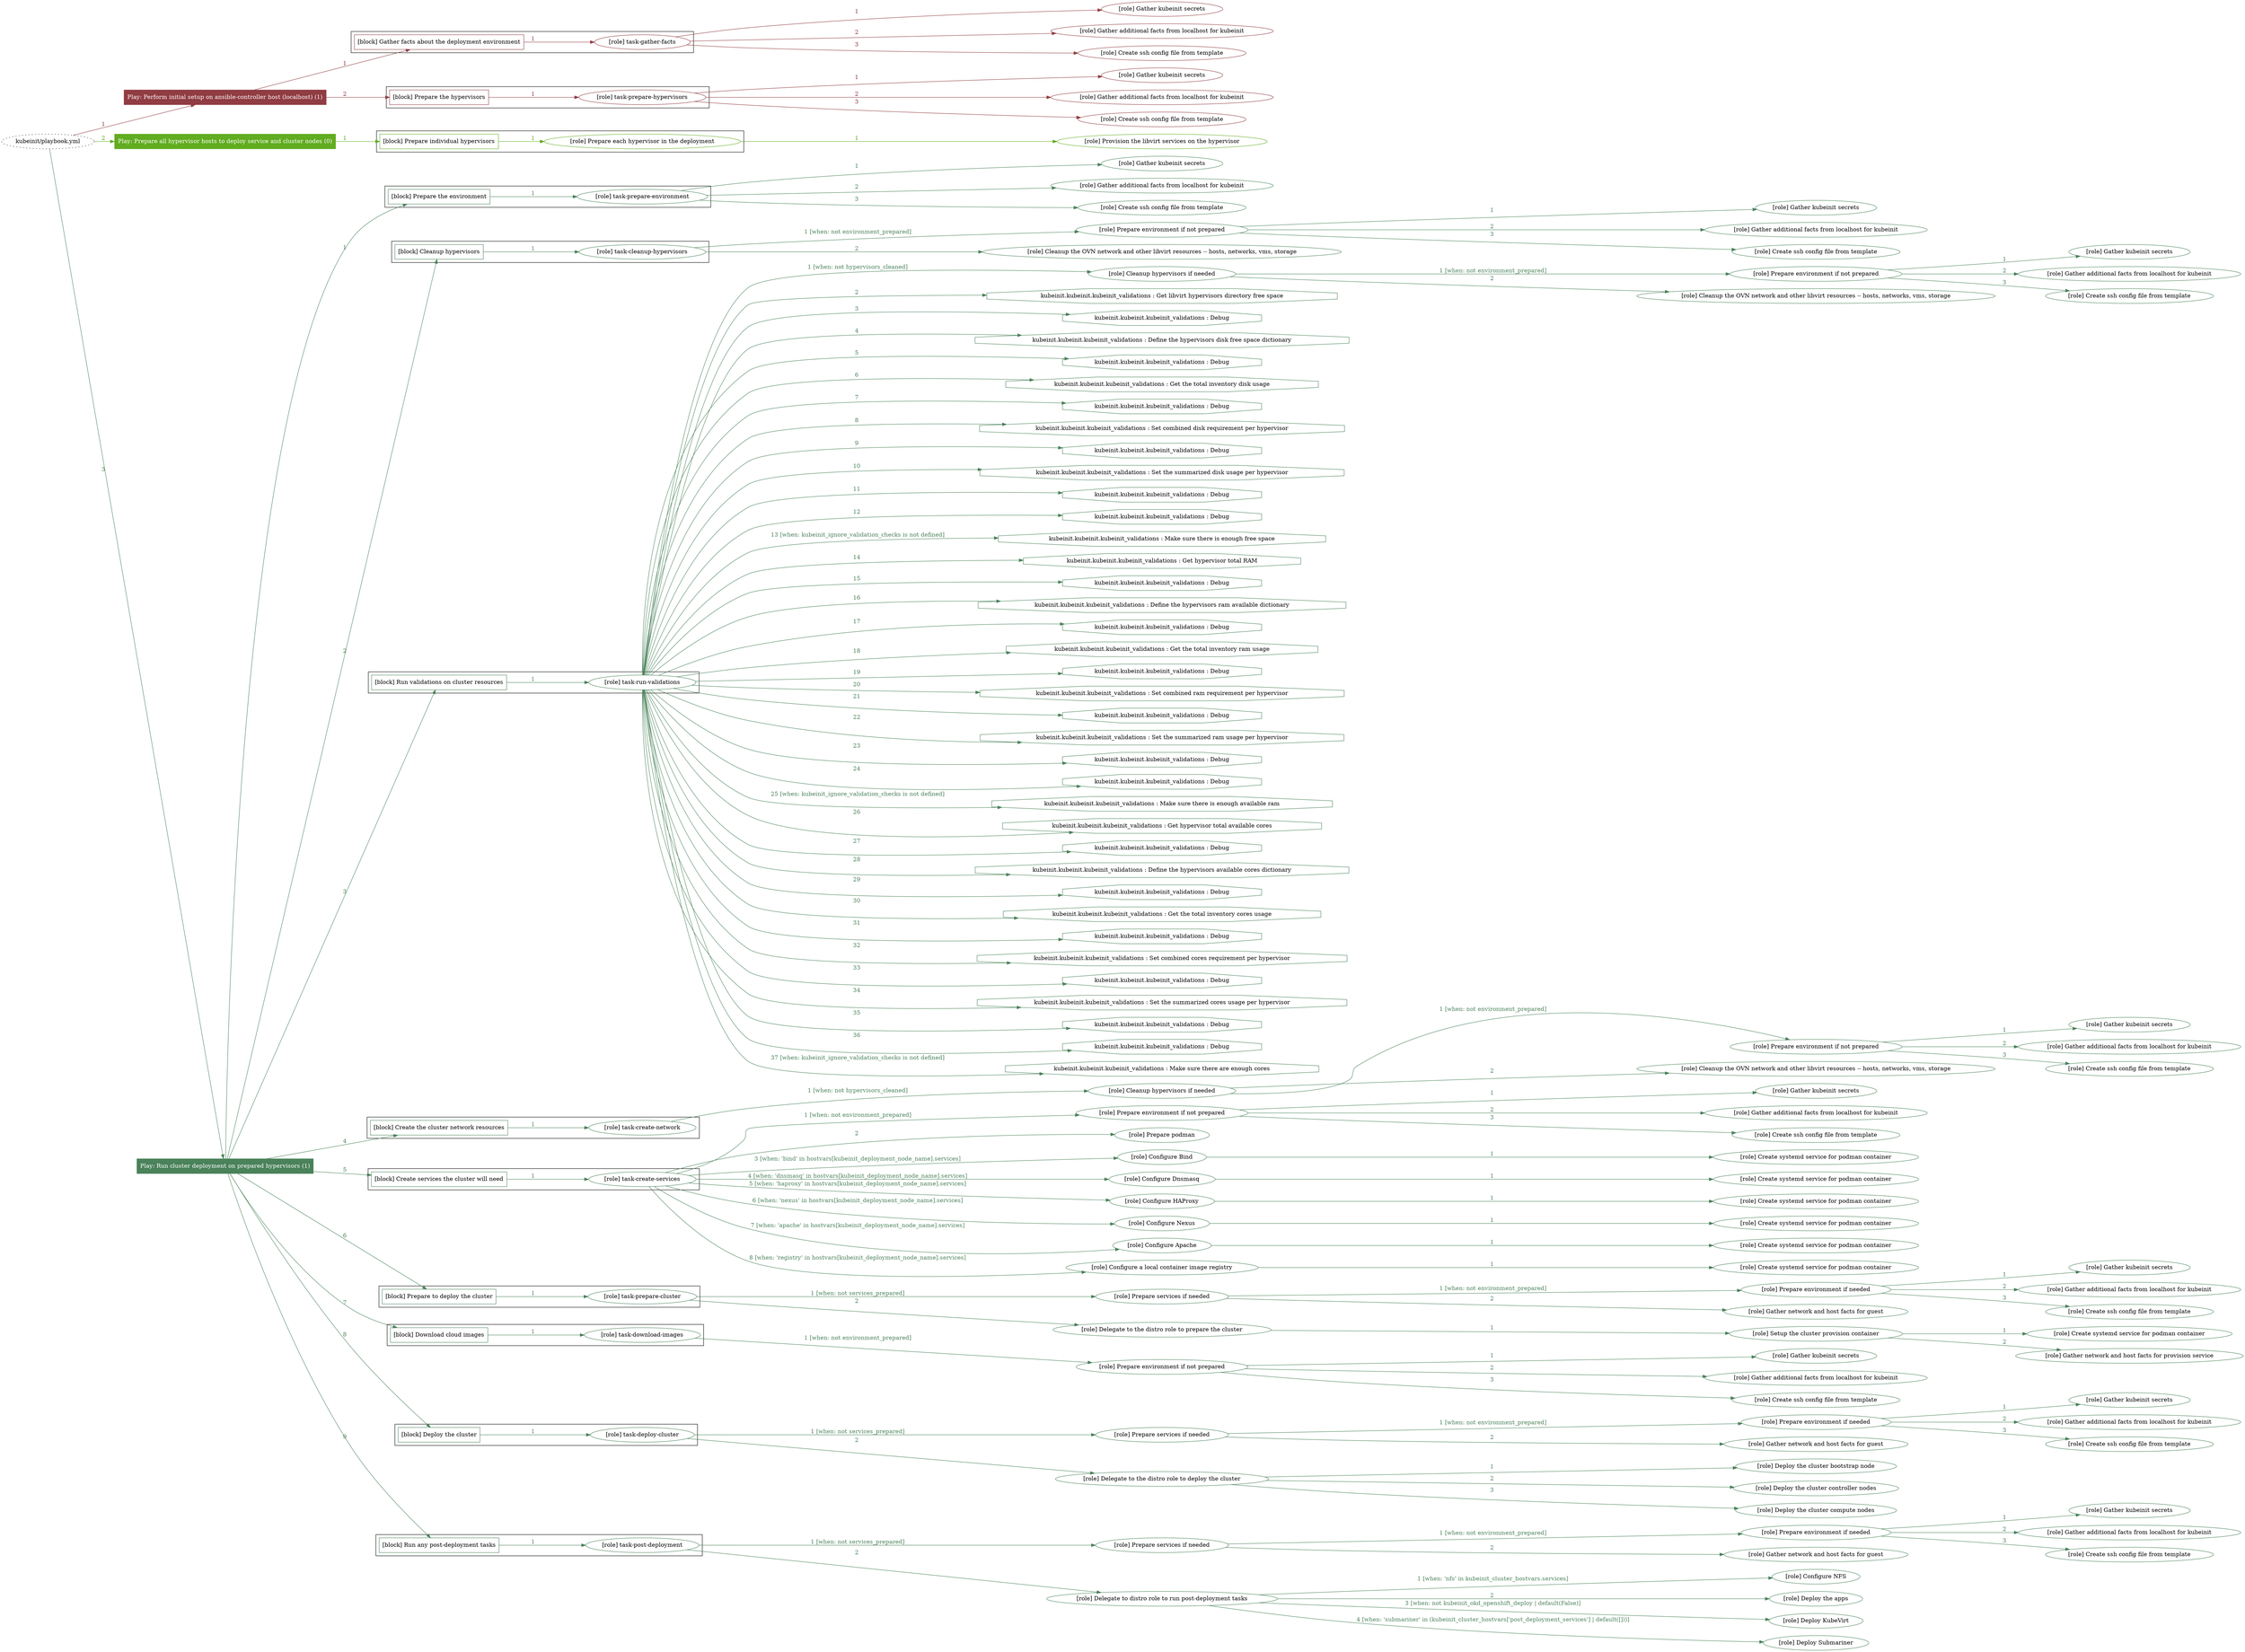 digraph {
	graph [concentrate=true ordering=in rankdir=LR ratio=fill]
	edge [esep=5 sep=10]
	"kubeinit/playbook.yml" [URL="/home/runner/work/kubeinit/kubeinit/kubeinit/playbook.yml" id=playbook_eda17eca style=dotted]
	play_ade1062a [label="Play: Perform initial setup on ansible-controller host (localhost) (1)" URL="/home/runner/work/kubeinit/kubeinit/kubeinit/playbook.yml" color="#903c42" fontcolor="#ffffff" id=play_ade1062a shape=box style=filled tooltip=localhost]
	"kubeinit/playbook.yml" -> play_ade1062a [label="1 " color="#903c42" fontcolor="#903c42" id=edge_b8fb4c62 labeltooltip="1 " tooltip="1 "]
	subgraph "Gather kubeinit secrets" {
		role_6d5c322c [label="[role] Gather kubeinit secrets" URL="/home/runner/.ansible/collections/ansible_collections/kubeinit/kubeinit/roles/kubeinit_prepare/tasks/gather_kubeinit_facts.yml" color="#903c42" id=role_6d5c322c tooltip="Gather kubeinit secrets"]
	}
	subgraph "Gather additional facts from localhost for kubeinit" {
		role_2370f962 [label="[role] Gather additional facts from localhost for kubeinit" URL="/home/runner/.ansible/collections/ansible_collections/kubeinit/kubeinit/roles/kubeinit_prepare/tasks/gather_kubeinit_facts.yml" color="#903c42" id=role_2370f962 tooltip="Gather additional facts from localhost for kubeinit"]
	}
	subgraph "Create ssh config file from template" {
		role_741a3ca9 [label="[role] Create ssh config file from template" URL="/home/runner/.ansible/collections/ansible_collections/kubeinit/kubeinit/roles/kubeinit_prepare/tasks/gather_kubeinit_facts.yml" color="#903c42" id=role_741a3ca9 tooltip="Create ssh config file from template"]
	}
	subgraph "task-gather-facts" {
		role_49afdd2f [label="[role] task-gather-facts" URL="/home/runner/work/kubeinit/kubeinit/kubeinit/playbook.yml" color="#903c42" id=role_49afdd2f tooltip="task-gather-facts"]
		role_49afdd2f -> role_6d5c322c [label="1 " color="#903c42" fontcolor="#903c42" id=edge_9f46cc28 labeltooltip="1 " tooltip="1 "]
		role_49afdd2f -> role_2370f962 [label="2 " color="#903c42" fontcolor="#903c42" id=edge_697c54aa labeltooltip="2 " tooltip="2 "]
		role_49afdd2f -> role_741a3ca9 [label="3 " color="#903c42" fontcolor="#903c42" id=edge_b55a5bbd labeltooltip="3 " tooltip="3 "]
	}
	subgraph "Gather kubeinit secrets" {
		role_18e1dbab [label="[role] Gather kubeinit secrets" URL="/home/runner/.ansible/collections/ansible_collections/kubeinit/kubeinit/roles/kubeinit_prepare/tasks/gather_kubeinit_facts.yml" color="#903c42" id=role_18e1dbab tooltip="Gather kubeinit secrets"]
	}
	subgraph "Gather additional facts from localhost for kubeinit" {
		role_784ad0da [label="[role] Gather additional facts from localhost for kubeinit" URL="/home/runner/.ansible/collections/ansible_collections/kubeinit/kubeinit/roles/kubeinit_prepare/tasks/gather_kubeinit_facts.yml" color="#903c42" id=role_784ad0da tooltip="Gather additional facts from localhost for kubeinit"]
	}
	subgraph "Create ssh config file from template" {
		role_f5d402a7 [label="[role] Create ssh config file from template" URL="/home/runner/.ansible/collections/ansible_collections/kubeinit/kubeinit/roles/kubeinit_prepare/tasks/gather_kubeinit_facts.yml" color="#903c42" id=role_f5d402a7 tooltip="Create ssh config file from template"]
	}
	subgraph "task-prepare-hypervisors" {
		role_f3cc3681 [label="[role] task-prepare-hypervisors" URL="/home/runner/work/kubeinit/kubeinit/kubeinit/playbook.yml" color="#903c42" id=role_f3cc3681 tooltip="task-prepare-hypervisors"]
		role_f3cc3681 -> role_18e1dbab [label="1 " color="#903c42" fontcolor="#903c42" id=edge_4ae94989 labeltooltip="1 " tooltip="1 "]
		role_f3cc3681 -> role_784ad0da [label="2 " color="#903c42" fontcolor="#903c42" id=edge_86e88187 labeltooltip="2 " tooltip="2 "]
		role_f3cc3681 -> role_f5d402a7 [label="3 " color="#903c42" fontcolor="#903c42" id=edge_a9b49b18 labeltooltip="3 " tooltip="3 "]
	}
	subgraph "Play: Perform initial setup on ansible-controller host (localhost) (1)" {
		play_ade1062a -> block_a2e48604 [label=1 color="#903c42" fontcolor="#903c42" id=edge_d9a3aff9 labeltooltip=1 tooltip=1]
		subgraph cluster_block_a2e48604 {
			block_a2e48604 [label="[block] Gather facts about the deployment environment" URL="/home/runner/work/kubeinit/kubeinit/kubeinit/playbook.yml" color="#903c42" id=block_a2e48604 labeltooltip="Gather facts about the deployment environment" shape=box tooltip="Gather facts about the deployment environment"]
			block_a2e48604 -> role_49afdd2f [label="1 " color="#903c42" fontcolor="#903c42" id=edge_28c3e905 labeltooltip="1 " tooltip="1 "]
		}
		play_ade1062a -> block_8c07d1af [label=2 color="#903c42" fontcolor="#903c42" id=edge_ceb35fc8 labeltooltip=2 tooltip=2]
		subgraph cluster_block_8c07d1af {
			block_8c07d1af [label="[block] Prepare the hypervisors" URL="/home/runner/work/kubeinit/kubeinit/kubeinit/playbook.yml" color="#903c42" id=block_8c07d1af labeltooltip="Prepare the hypervisors" shape=box tooltip="Prepare the hypervisors"]
			block_8c07d1af -> role_f3cc3681 [label="1 " color="#903c42" fontcolor="#903c42" id=edge_704b23a4 labeltooltip="1 " tooltip="1 "]
		}
	}
	play_1fd0eed2 [label="Play: Prepare all hypervisor hosts to deploy service and cluster nodes (0)" URL="/home/runner/work/kubeinit/kubeinit/kubeinit/playbook.yml" color="#61ac20" fontcolor="#ffffff" id=play_1fd0eed2 shape=box style=filled tooltip="Play: Prepare all hypervisor hosts to deploy service and cluster nodes (0)"]
	"kubeinit/playbook.yml" -> play_1fd0eed2 [label="2 " color="#61ac20" fontcolor="#61ac20" id=edge_13344e98 labeltooltip="2 " tooltip="2 "]
	subgraph "Provision the libvirt services on the hypervisor" {
		role_00b55e9a [label="[role] Provision the libvirt services on the hypervisor" URL="/home/runner/.ansible/collections/ansible_collections/kubeinit/kubeinit/roles/kubeinit_prepare/tasks/prepare_hypervisor.yml" color="#61ac20" id=role_00b55e9a tooltip="Provision the libvirt services on the hypervisor"]
	}
	subgraph "Prepare each hypervisor in the deployment" {
		role_0100888d [label="[role] Prepare each hypervisor in the deployment" URL="/home/runner/work/kubeinit/kubeinit/kubeinit/playbook.yml" color="#61ac20" id=role_0100888d tooltip="Prepare each hypervisor in the deployment"]
		role_0100888d -> role_00b55e9a [label="1 " color="#61ac20" fontcolor="#61ac20" id=edge_e549c843 labeltooltip="1 " tooltip="1 "]
	}
	subgraph "Play: Prepare all hypervisor hosts to deploy service and cluster nodes (0)" {
		play_1fd0eed2 -> block_f7fc845e [label=1 color="#61ac20" fontcolor="#61ac20" id=edge_1afac3a1 labeltooltip=1 tooltip=1]
		subgraph cluster_block_f7fc845e {
			block_f7fc845e [label="[block] Prepare individual hypervisors" URL="/home/runner/work/kubeinit/kubeinit/kubeinit/playbook.yml" color="#61ac20" id=block_f7fc845e labeltooltip="Prepare individual hypervisors" shape=box tooltip="Prepare individual hypervisors"]
			block_f7fc845e -> role_0100888d [label="1 " color="#61ac20" fontcolor="#61ac20" id=edge_3443c6b1 labeltooltip="1 " tooltip="1 "]
		}
	}
	play_97b2ce5b [label="Play: Run cluster deployment on prepared hypervisors (1)" URL="/home/runner/work/kubeinit/kubeinit/kubeinit/playbook.yml" color="#4a825a" fontcolor="#ffffff" id=play_97b2ce5b shape=box style=filled tooltip=localhost]
	"kubeinit/playbook.yml" -> play_97b2ce5b [label="3 " color="#4a825a" fontcolor="#4a825a" id=edge_88a62b3f labeltooltip="3 " tooltip="3 "]
	subgraph "Gather kubeinit secrets" {
		role_42c9e0fd [label="[role] Gather kubeinit secrets" URL="/home/runner/.ansible/collections/ansible_collections/kubeinit/kubeinit/roles/kubeinit_prepare/tasks/gather_kubeinit_facts.yml" color="#4a825a" id=role_42c9e0fd tooltip="Gather kubeinit secrets"]
	}
	subgraph "Gather additional facts from localhost for kubeinit" {
		role_3f9b9732 [label="[role] Gather additional facts from localhost for kubeinit" URL="/home/runner/.ansible/collections/ansible_collections/kubeinit/kubeinit/roles/kubeinit_prepare/tasks/gather_kubeinit_facts.yml" color="#4a825a" id=role_3f9b9732 tooltip="Gather additional facts from localhost for kubeinit"]
	}
	subgraph "Create ssh config file from template" {
		role_213fd0a1 [label="[role] Create ssh config file from template" URL="/home/runner/.ansible/collections/ansible_collections/kubeinit/kubeinit/roles/kubeinit_prepare/tasks/gather_kubeinit_facts.yml" color="#4a825a" id=role_213fd0a1 tooltip="Create ssh config file from template"]
	}
	subgraph "task-prepare-environment" {
		role_ee429448 [label="[role] task-prepare-environment" URL="/home/runner/work/kubeinit/kubeinit/kubeinit/playbook.yml" color="#4a825a" id=role_ee429448 tooltip="task-prepare-environment"]
		role_ee429448 -> role_42c9e0fd [label="1 " color="#4a825a" fontcolor="#4a825a" id=edge_ccbdd93c labeltooltip="1 " tooltip="1 "]
		role_ee429448 -> role_3f9b9732 [label="2 " color="#4a825a" fontcolor="#4a825a" id=edge_bec9b6b3 labeltooltip="2 " tooltip="2 "]
		role_ee429448 -> role_213fd0a1 [label="3 " color="#4a825a" fontcolor="#4a825a" id=edge_a2b10ffb labeltooltip="3 " tooltip="3 "]
	}
	subgraph "Gather kubeinit secrets" {
		role_a2809d6e [label="[role] Gather kubeinit secrets" URL="/home/runner/.ansible/collections/ansible_collections/kubeinit/kubeinit/roles/kubeinit_prepare/tasks/gather_kubeinit_facts.yml" color="#4a825a" id=role_a2809d6e tooltip="Gather kubeinit secrets"]
	}
	subgraph "Gather additional facts from localhost for kubeinit" {
		role_253073aa [label="[role] Gather additional facts from localhost for kubeinit" URL="/home/runner/.ansible/collections/ansible_collections/kubeinit/kubeinit/roles/kubeinit_prepare/tasks/gather_kubeinit_facts.yml" color="#4a825a" id=role_253073aa tooltip="Gather additional facts from localhost for kubeinit"]
	}
	subgraph "Create ssh config file from template" {
		role_e6ffc822 [label="[role] Create ssh config file from template" URL="/home/runner/.ansible/collections/ansible_collections/kubeinit/kubeinit/roles/kubeinit_prepare/tasks/gather_kubeinit_facts.yml" color="#4a825a" id=role_e6ffc822 tooltip="Create ssh config file from template"]
	}
	subgraph "Prepare environment if not prepared" {
		role_64fa306f [label="[role] Prepare environment if not prepared" URL="/home/runner/.ansible/collections/ansible_collections/kubeinit/kubeinit/roles/kubeinit_prepare/tasks/cleanup_hypervisors.yml" color="#4a825a" id=role_64fa306f tooltip="Prepare environment if not prepared"]
		role_64fa306f -> role_a2809d6e [label="1 " color="#4a825a" fontcolor="#4a825a" id=edge_e85bde4f labeltooltip="1 " tooltip="1 "]
		role_64fa306f -> role_253073aa [label="2 " color="#4a825a" fontcolor="#4a825a" id=edge_874477de labeltooltip="2 " tooltip="2 "]
		role_64fa306f -> role_e6ffc822 [label="3 " color="#4a825a" fontcolor="#4a825a" id=edge_a47e23f4 labeltooltip="3 " tooltip="3 "]
	}
	subgraph "Cleanup the OVN network and other libvirt resources -- hosts, networks, vms, storage" {
		role_e66a9160 [label="[role] Cleanup the OVN network and other libvirt resources -- hosts, networks, vms, storage" URL="/home/runner/.ansible/collections/ansible_collections/kubeinit/kubeinit/roles/kubeinit_prepare/tasks/cleanup_hypervisors.yml" color="#4a825a" id=role_e66a9160 tooltip="Cleanup the OVN network and other libvirt resources -- hosts, networks, vms, storage"]
	}
	subgraph "task-cleanup-hypervisors" {
		role_db245d78 [label="[role] task-cleanup-hypervisors" URL="/home/runner/work/kubeinit/kubeinit/kubeinit/playbook.yml" color="#4a825a" id=role_db245d78 tooltip="task-cleanup-hypervisors"]
		role_db245d78 -> role_64fa306f [label="1 [when: not environment_prepared]" color="#4a825a" fontcolor="#4a825a" id=edge_83a18ea6 labeltooltip="1 [when: not environment_prepared]" tooltip="1 [when: not environment_prepared]"]
		role_db245d78 -> role_e66a9160 [label="2 " color="#4a825a" fontcolor="#4a825a" id=edge_16beac04 labeltooltip="2 " tooltip="2 "]
	}
	subgraph "Gather kubeinit secrets" {
		role_4d0a3258 [label="[role] Gather kubeinit secrets" URL="/home/runner/.ansible/collections/ansible_collections/kubeinit/kubeinit/roles/kubeinit_prepare/tasks/gather_kubeinit_facts.yml" color="#4a825a" id=role_4d0a3258 tooltip="Gather kubeinit secrets"]
	}
	subgraph "Gather additional facts from localhost for kubeinit" {
		role_18d3aad0 [label="[role] Gather additional facts from localhost for kubeinit" URL="/home/runner/.ansible/collections/ansible_collections/kubeinit/kubeinit/roles/kubeinit_prepare/tasks/gather_kubeinit_facts.yml" color="#4a825a" id=role_18d3aad0 tooltip="Gather additional facts from localhost for kubeinit"]
	}
	subgraph "Create ssh config file from template" {
		role_47544bbc [label="[role] Create ssh config file from template" URL="/home/runner/.ansible/collections/ansible_collections/kubeinit/kubeinit/roles/kubeinit_prepare/tasks/gather_kubeinit_facts.yml" color="#4a825a" id=role_47544bbc tooltip="Create ssh config file from template"]
	}
	subgraph "Prepare environment if not prepared" {
		role_cac6acc5 [label="[role] Prepare environment if not prepared" URL="/home/runner/.ansible/collections/ansible_collections/kubeinit/kubeinit/roles/kubeinit_prepare/tasks/cleanup_hypervisors.yml" color="#4a825a" id=role_cac6acc5 tooltip="Prepare environment if not prepared"]
		role_cac6acc5 -> role_4d0a3258 [label="1 " color="#4a825a" fontcolor="#4a825a" id=edge_6986f022 labeltooltip="1 " tooltip="1 "]
		role_cac6acc5 -> role_18d3aad0 [label="2 " color="#4a825a" fontcolor="#4a825a" id=edge_2d34c231 labeltooltip="2 " tooltip="2 "]
		role_cac6acc5 -> role_47544bbc [label="3 " color="#4a825a" fontcolor="#4a825a" id=edge_e7926d54 labeltooltip="3 " tooltip="3 "]
	}
	subgraph "Cleanup the OVN network and other libvirt resources -- hosts, networks, vms, storage" {
		role_98169857 [label="[role] Cleanup the OVN network and other libvirt resources -- hosts, networks, vms, storage" URL="/home/runner/.ansible/collections/ansible_collections/kubeinit/kubeinit/roles/kubeinit_prepare/tasks/cleanup_hypervisors.yml" color="#4a825a" id=role_98169857 tooltip="Cleanup the OVN network and other libvirt resources -- hosts, networks, vms, storage"]
	}
	subgraph "Cleanup hypervisors if needed" {
		role_4fe1571a [label="[role] Cleanup hypervisors if needed" URL="/home/runner/.ansible/collections/ansible_collections/kubeinit/kubeinit/roles/kubeinit_validations/tasks/main.yml" color="#4a825a" id=role_4fe1571a tooltip="Cleanup hypervisors if needed"]
		role_4fe1571a -> role_cac6acc5 [label="1 [when: not environment_prepared]" color="#4a825a" fontcolor="#4a825a" id=edge_a0803183 labeltooltip="1 [when: not environment_prepared]" tooltip="1 [when: not environment_prepared]"]
		role_4fe1571a -> role_98169857 [label="2 " color="#4a825a" fontcolor="#4a825a" id=edge_e513ff2c labeltooltip="2 " tooltip="2 "]
	}
	subgraph "task-run-validations" {
		role_ba55513b [label="[role] task-run-validations" URL="/home/runner/work/kubeinit/kubeinit/kubeinit/playbook.yml" color="#4a825a" id=role_ba55513b tooltip="task-run-validations"]
		role_ba55513b -> role_4fe1571a [label="1 [when: not hypervisors_cleaned]" color="#4a825a" fontcolor="#4a825a" id=edge_fea54694 labeltooltip="1 [when: not hypervisors_cleaned]" tooltip="1 [when: not hypervisors_cleaned]"]
		task_6b7bf2d0 [label="kubeinit.kubeinit.kubeinit_validations : Get libvirt hypervisors directory free space" URL="/home/runner/.ansible/collections/ansible_collections/kubeinit/kubeinit/roles/kubeinit_validations/tasks/10_libvirt_free_space.yml" color="#4a825a" id=task_6b7bf2d0 shape=octagon tooltip="kubeinit.kubeinit.kubeinit_validations : Get libvirt hypervisors directory free space"]
		role_ba55513b -> task_6b7bf2d0 [label="2 " color="#4a825a" fontcolor="#4a825a" id=edge_76142c58 labeltooltip="2 " tooltip="2 "]
		task_9c65effa [label="kubeinit.kubeinit.kubeinit_validations : Debug" URL="/home/runner/.ansible/collections/ansible_collections/kubeinit/kubeinit/roles/kubeinit_validations/tasks/10_libvirt_free_space.yml" color="#4a825a" id=task_9c65effa shape=octagon tooltip="kubeinit.kubeinit.kubeinit_validations : Debug"]
		role_ba55513b -> task_9c65effa [label="3 " color="#4a825a" fontcolor="#4a825a" id=edge_3b1c0c81 labeltooltip="3 " tooltip="3 "]
		task_486045d3 [label="kubeinit.kubeinit.kubeinit_validations : Define the hypervisors disk free space dictionary" URL="/home/runner/.ansible/collections/ansible_collections/kubeinit/kubeinit/roles/kubeinit_validations/tasks/10_libvirt_free_space.yml" color="#4a825a" id=task_486045d3 shape=octagon tooltip="kubeinit.kubeinit.kubeinit_validations : Define the hypervisors disk free space dictionary"]
		role_ba55513b -> task_486045d3 [label="4 " color="#4a825a" fontcolor="#4a825a" id=edge_43df59c7 labeltooltip="4 " tooltip="4 "]
		task_eb3d79f2 [label="kubeinit.kubeinit.kubeinit_validations : Debug" URL="/home/runner/.ansible/collections/ansible_collections/kubeinit/kubeinit/roles/kubeinit_validations/tasks/10_libvirt_free_space.yml" color="#4a825a" id=task_eb3d79f2 shape=octagon tooltip="kubeinit.kubeinit.kubeinit_validations : Debug"]
		role_ba55513b -> task_eb3d79f2 [label="5 " color="#4a825a" fontcolor="#4a825a" id=edge_41568336 labeltooltip="5 " tooltip="5 "]
		task_1a0dcd43 [label="kubeinit.kubeinit.kubeinit_validations : Get the total inventory disk usage" URL="/home/runner/.ansible/collections/ansible_collections/kubeinit/kubeinit/roles/kubeinit_validations/tasks/10_libvirt_free_space.yml" color="#4a825a" id=task_1a0dcd43 shape=octagon tooltip="kubeinit.kubeinit.kubeinit_validations : Get the total inventory disk usage"]
		role_ba55513b -> task_1a0dcd43 [label="6 " color="#4a825a" fontcolor="#4a825a" id=edge_cc7165c5 labeltooltip="6 " tooltip="6 "]
		task_5ef22029 [label="kubeinit.kubeinit.kubeinit_validations : Debug" URL="/home/runner/.ansible/collections/ansible_collections/kubeinit/kubeinit/roles/kubeinit_validations/tasks/10_libvirt_free_space.yml" color="#4a825a" id=task_5ef22029 shape=octagon tooltip="kubeinit.kubeinit.kubeinit_validations : Debug"]
		role_ba55513b -> task_5ef22029 [label="7 " color="#4a825a" fontcolor="#4a825a" id=edge_44284a00 labeltooltip="7 " tooltip="7 "]
		task_fd8e6a15 [label="kubeinit.kubeinit.kubeinit_validations : Set combined disk requirement per hypervisor" URL="/home/runner/.ansible/collections/ansible_collections/kubeinit/kubeinit/roles/kubeinit_validations/tasks/10_libvirt_free_space.yml" color="#4a825a" id=task_fd8e6a15 shape=octagon tooltip="kubeinit.kubeinit.kubeinit_validations : Set combined disk requirement per hypervisor"]
		role_ba55513b -> task_fd8e6a15 [label="8 " color="#4a825a" fontcolor="#4a825a" id=edge_c44217bc labeltooltip="8 " tooltip="8 "]
		task_a4dd5734 [label="kubeinit.kubeinit.kubeinit_validations : Debug" URL="/home/runner/.ansible/collections/ansible_collections/kubeinit/kubeinit/roles/kubeinit_validations/tasks/10_libvirt_free_space.yml" color="#4a825a" id=task_a4dd5734 shape=octagon tooltip="kubeinit.kubeinit.kubeinit_validations : Debug"]
		role_ba55513b -> task_a4dd5734 [label="9 " color="#4a825a" fontcolor="#4a825a" id=edge_a32d2828 labeltooltip="9 " tooltip="9 "]
		task_06a3537c [label="kubeinit.kubeinit.kubeinit_validations : Set the summarized disk usage per hypervisor" URL="/home/runner/.ansible/collections/ansible_collections/kubeinit/kubeinit/roles/kubeinit_validations/tasks/10_libvirt_free_space.yml" color="#4a825a" id=task_06a3537c shape=octagon tooltip="kubeinit.kubeinit.kubeinit_validations : Set the summarized disk usage per hypervisor"]
		role_ba55513b -> task_06a3537c [label="10 " color="#4a825a" fontcolor="#4a825a" id=edge_89d37754 labeltooltip="10 " tooltip="10 "]
		task_29fbaac7 [label="kubeinit.kubeinit.kubeinit_validations : Debug" URL="/home/runner/.ansible/collections/ansible_collections/kubeinit/kubeinit/roles/kubeinit_validations/tasks/10_libvirt_free_space.yml" color="#4a825a" id=task_29fbaac7 shape=octagon tooltip="kubeinit.kubeinit.kubeinit_validations : Debug"]
		role_ba55513b -> task_29fbaac7 [label="11 " color="#4a825a" fontcolor="#4a825a" id=edge_e777b4ef labeltooltip="11 " tooltip="11 "]
		task_1bd9d402 [label="kubeinit.kubeinit.kubeinit_validations : Debug" URL="/home/runner/.ansible/collections/ansible_collections/kubeinit/kubeinit/roles/kubeinit_validations/tasks/10_libvirt_free_space.yml" color="#4a825a" id=task_1bd9d402 shape=octagon tooltip="kubeinit.kubeinit.kubeinit_validations : Debug"]
		role_ba55513b -> task_1bd9d402 [label="12 " color="#4a825a" fontcolor="#4a825a" id=edge_aadc76e2 labeltooltip="12 " tooltip="12 "]
		task_f3d47634 [label="kubeinit.kubeinit.kubeinit_validations : Make sure there is enough free space" URL="/home/runner/.ansible/collections/ansible_collections/kubeinit/kubeinit/roles/kubeinit_validations/tasks/10_libvirt_free_space.yml" color="#4a825a" id=task_f3d47634 shape=octagon tooltip="kubeinit.kubeinit.kubeinit_validations : Make sure there is enough free space"]
		role_ba55513b -> task_f3d47634 [label="13 [when: kubeinit_ignore_validation_checks is not defined]" color="#4a825a" fontcolor="#4a825a" id=edge_85542ebe labeltooltip="13 [when: kubeinit_ignore_validation_checks is not defined]" tooltip="13 [when: kubeinit_ignore_validation_checks is not defined]"]
		task_9da81e65 [label="kubeinit.kubeinit.kubeinit_validations : Get hypervisor total RAM" URL="/home/runner/.ansible/collections/ansible_collections/kubeinit/kubeinit/roles/kubeinit_validations/tasks/20_libvirt_available_ram.yml" color="#4a825a" id=task_9da81e65 shape=octagon tooltip="kubeinit.kubeinit.kubeinit_validations : Get hypervisor total RAM"]
		role_ba55513b -> task_9da81e65 [label="14 " color="#4a825a" fontcolor="#4a825a" id=edge_d21eee3f labeltooltip="14 " tooltip="14 "]
		task_0847546b [label="kubeinit.kubeinit.kubeinit_validations : Debug" URL="/home/runner/.ansible/collections/ansible_collections/kubeinit/kubeinit/roles/kubeinit_validations/tasks/20_libvirt_available_ram.yml" color="#4a825a" id=task_0847546b shape=octagon tooltip="kubeinit.kubeinit.kubeinit_validations : Debug"]
		role_ba55513b -> task_0847546b [label="15 " color="#4a825a" fontcolor="#4a825a" id=edge_1b0c1d61 labeltooltip="15 " tooltip="15 "]
		task_b833b16d [label="kubeinit.kubeinit.kubeinit_validations : Define the hypervisors ram available dictionary" URL="/home/runner/.ansible/collections/ansible_collections/kubeinit/kubeinit/roles/kubeinit_validations/tasks/20_libvirt_available_ram.yml" color="#4a825a" id=task_b833b16d shape=octagon tooltip="kubeinit.kubeinit.kubeinit_validations : Define the hypervisors ram available dictionary"]
		role_ba55513b -> task_b833b16d [label="16 " color="#4a825a" fontcolor="#4a825a" id=edge_71ce11ea labeltooltip="16 " tooltip="16 "]
		task_c4cdd993 [label="kubeinit.kubeinit.kubeinit_validations : Debug" URL="/home/runner/.ansible/collections/ansible_collections/kubeinit/kubeinit/roles/kubeinit_validations/tasks/20_libvirt_available_ram.yml" color="#4a825a" id=task_c4cdd993 shape=octagon tooltip="kubeinit.kubeinit.kubeinit_validations : Debug"]
		role_ba55513b -> task_c4cdd993 [label="17 " color="#4a825a" fontcolor="#4a825a" id=edge_959b6dae labeltooltip="17 " tooltip="17 "]
		task_ca210f39 [label="kubeinit.kubeinit.kubeinit_validations : Get the total inventory ram usage" URL="/home/runner/.ansible/collections/ansible_collections/kubeinit/kubeinit/roles/kubeinit_validations/tasks/20_libvirt_available_ram.yml" color="#4a825a" id=task_ca210f39 shape=octagon tooltip="kubeinit.kubeinit.kubeinit_validations : Get the total inventory ram usage"]
		role_ba55513b -> task_ca210f39 [label="18 " color="#4a825a" fontcolor="#4a825a" id=edge_10aa840c labeltooltip="18 " tooltip="18 "]
		task_daa9f582 [label="kubeinit.kubeinit.kubeinit_validations : Debug" URL="/home/runner/.ansible/collections/ansible_collections/kubeinit/kubeinit/roles/kubeinit_validations/tasks/20_libvirt_available_ram.yml" color="#4a825a" id=task_daa9f582 shape=octagon tooltip="kubeinit.kubeinit.kubeinit_validations : Debug"]
		role_ba55513b -> task_daa9f582 [label="19 " color="#4a825a" fontcolor="#4a825a" id=edge_2cceadee labeltooltip="19 " tooltip="19 "]
		task_f0450a41 [label="kubeinit.kubeinit.kubeinit_validations : Set combined ram requirement per hypervisor" URL="/home/runner/.ansible/collections/ansible_collections/kubeinit/kubeinit/roles/kubeinit_validations/tasks/20_libvirt_available_ram.yml" color="#4a825a" id=task_f0450a41 shape=octagon tooltip="kubeinit.kubeinit.kubeinit_validations : Set combined ram requirement per hypervisor"]
		role_ba55513b -> task_f0450a41 [label="20 " color="#4a825a" fontcolor="#4a825a" id=edge_8e3f4826 labeltooltip="20 " tooltip="20 "]
		task_b4fd1f47 [label="kubeinit.kubeinit.kubeinit_validations : Debug" URL="/home/runner/.ansible/collections/ansible_collections/kubeinit/kubeinit/roles/kubeinit_validations/tasks/20_libvirt_available_ram.yml" color="#4a825a" id=task_b4fd1f47 shape=octagon tooltip="kubeinit.kubeinit.kubeinit_validations : Debug"]
		role_ba55513b -> task_b4fd1f47 [label="21 " color="#4a825a" fontcolor="#4a825a" id=edge_52e64570 labeltooltip="21 " tooltip="21 "]
		task_99ec43aa [label="kubeinit.kubeinit.kubeinit_validations : Set the summarized ram usage per hypervisor" URL="/home/runner/.ansible/collections/ansible_collections/kubeinit/kubeinit/roles/kubeinit_validations/tasks/20_libvirt_available_ram.yml" color="#4a825a" id=task_99ec43aa shape=octagon tooltip="kubeinit.kubeinit.kubeinit_validations : Set the summarized ram usage per hypervisor"]
		role_ba55513b -> task_99ec43aa [label="22 " color="#4a825a" fontcolor="#4a825a" id=edge_b1594471 labeltooltip="22 " tooltip="22 "]
		task_23f94d84 [label="kubeinit.kubeinit.kubeinit_validations : Debug" URL="/home/runner/.ansible/collections/ansible_collections/kubeinit/kubeinit/roles/kubeinit_validations/tasks/20_libvirt_available_ram.yml" color="#4a825a" id=task_23f94d84 shape=octagon tooltip="kubeinit.kubeinit.kubeinit_validations : Debug"]
		role_ba55513b -> task_23f94d84 [label="23 " color="#4a825a" fontcolor="#4a825a" id=edge_7ed85012 labeltooltip="23 " tooltip="23 "]
		task_ecf93b3a [label="kubeinit.kubeinit.kubeinit_validations : Debug" URL="/home/runner/.ansible/collections/ansible_collections/kubeinit/kubeinit/roles/kubeinit_validations/tasks/20_libvirt_available_ram.yml" color="#4a825a" id=task_ecf93b3a shape=octagon tooltip="kubeinit.kubeinit.kubeinit_validations : Debug"]
		role_ba55513b -> task_ecf93b3a [label="24 " color="#4a825a" fontcolor="#4a825a" id=edge_f23a284c labeltooltip="24 " tooltip="24 "]
		task_9cd8195f [label="kubeinit.kubeinit.kubeinit_validations : Make sure there is enough available ram" URL="/home/runner/.ansible/collections/ansible_collections/kubeinit/kubeinit/roles/kubeinit_validations/tasks/20_libvirt_available_ram.yml" color="#4a825a" id=task_9cd8195f shape=octagon tooltip="kubeinit.kubeinit.kubeinit_validations : Make sure there is enough available ram"]
		role_ba55513b -> task_9cd8195f [label="25 [when: kubeinit_ignore_validation_checks is not defined]" color="#4a825a" fontcolor="#4a825a" id=edge_402f1538 labeltooltip="25 [when: kubeinit_ignore_validation_checks is not defined]" tooltip="25 [when: kubeinit_ignore_validation_checks is not defined]"]
		task_aa6d0d69 [label="kubeinit.kubeinit.kubeinit_validations : Get hypervisor total available cores" URL="/home/runner/.ansible/collections/ansible_collections/kubeinit/kubeinit/roles/kubeinit_validations/tasks/30_libvirt_check_cpu_cores.yml" color="#4a825a" id=task_aa6d0d69 shape=octagon tooltip="kubeinit.kubeinit.kubeinit_validations : Get hypervisor total available cores"]
		role_ba55513b -> task_aa6d0d69 [label="26 " color="#4a825a" fontcolor="#4a825a" id=edge_87c42d48 labeltooltip="26 " tooltip="26 "]
		task_75c589ff [label="kubeinit.kubeinit.kubeinit_validations : Debug" URL="/home/runner/.ansible/collections/ansible_collections/kubeinit/kubeinit/roles/kubeinit_validations/tasks/30_libvirt_check_cpu_cores.yml" color="#4a825a" id=task_75c589ff shape=octagon tooltip="kubeinit.kubeinit.kubeinit_validations : Debug"]
		role_ba55513b -> task_75c589ff [label="27 " color="#4a825a" fontcolor="#4a825a" id=edge_51c419fb labeltooltip="27 " tooltip="27 "]
		task_bf67eeb5 [label="kubeinit.kubeinit.kubeinit_validations : Define the hypervisors available cores dictionary" URL="/home/runner/.ansible/collections/ansible_collections/kubeinit/kubeinit/roles/kubeinit_validations/tasks/30_libvirt_check_cpu_cores.yml" color="#4a825a" id=task_bf67eeb5 shape=octagon tooltip="kubeinit.kubeinit.kubeinit_validations : Define the hypervisors available cores dictionary"]
		role_ba55513b -> task_bf67eeb5 [label="28 " color="#4a825a" fontcolor="#4a825a" id=edge_5873ae5d labeltooltip="28 " tooltip="28 "]
		task_69fb1e61 [label="kubeinit.kubeinit.kubeinit_validations : Debug" URL="/home/runner/.ansible/collections/ansible_collections/kubeinit/kubeinit/roles/kubeinit_validations/tasks/30_libvirt_check_cpu_cores.yml" color="#4a825a" id=task_69fb1e61 shape=octagon tooltip="kubeinit.kubeinit.kubeinit_validations : Debug"]
		role_ba55513b -> task_69fb1e61 [label="29 " color="#4a825a" fontcolor="#4a825a" id=edge_e34f0d66 labeltooltip="29 " tooltip="29 "]
		task_ee526ae5 [label="kubeinit.kubeinit.kubeinit_validations : Get the total inventory cores usage" URL="/home/runner/.ansible/collections/ansible_collections/kubeinit/kubeinit/roles/kubeinit_validations/tasks/30_libvirt_check_cpu_cores.yml" color="#4a825a" id=task_ee526ae5 shape=octagon tooltip="kubeinit.kubeinit.kubeinit_validations : Get the total inventory cores usage"]
		role_ba55513b -> task_ee526ae5 [label="30 " color="#4a825a" fontcolor="#4a825a" id=edge_b1d82219 labeltooltip="30 " tooltip="30 "]
		task_145fe507 [label="kubeinit.kubeinit.kubeinit_validations : Debug" URL="/home/runner/.ansible/collections/ansible_collections/kubeinit/kubeinit/roles/kubeinit_validations/tasks/30_libvirt_check_cpu_cores.yml" color="#4a825a" id=task_145fe507 shape=octagon tooltip="kubeinit.kubeinit.kubeinit_validations : Debug"]
		role_ba55513b -> task_145fe507 [label="31 " color="#4a825a" fontcolor="#4a825a" id=edge_bb374609 labeltooltip="31 " tooltip="31 "]
		task_2f0227e3 [label="kubeinit.kubeinit.kubeinit_validations : Set combined cores requirement per hypervisor" URL="/home/runner/.ansible/collections/ansible_collections/kubeinit/kubeinit/roles/kubeinit_validations/tasks/30_libvirt_check_cpu_cores.yml" color="#4a825a" id=task_2f0227e3 shape=octagon tooltip="kubeinit.kubeinit.kubeinit_validations : Set combined cores requirement per hypervisor"]
		role_ba55513b -> task_2f0227e3 [label="32 " color="#4a825a" fontcolor="#4a825a" id=edge_0b78b5d6 labeltooltip="32 " tooltip="32 "]
		task_1afc02bc [label="kubeinit.kubeinit.kubeinit_validations : Debug" URL="/home/runner/.ansible/collections/ansible_collections/kubeinit/kubeinit/roles/kubeinit_validations/tasks/30_libvirt_check_cpu_cores.yml" color="#4a825a" id=task_1afc02bc shape=octagon tooltip="kubeinit.kubeinit.kubeinit_validations : Debug"]
		role_ba55513b -> task_1afc02bc [label="33 " color="#4a825a" fontcolor="#4a825a" id=edge_3a757fd9 labeltooltip="33 " tooltip="33 "]
		task_ba82b50c [label="kubeinit.kubeinit.kubeinit_validations : Set the summarized cores usage per hypervisor" URL="/home/runner/.ansible/collections/ansible_collections/kubeinit/kubeinit/roles/kubeinit_validations/tasks/30_libvirt_check_cpu_cores.yml" color="#4a825a" id=task_ba82b50c shape=octagon tooltip="kubeinit.kubeinit.kubeinit_validations : Set the summarized cores usage per hypervisor"]
		role_ba55513b -> task_ba82b50c [label="34 " color="#4a825a" fontcolor="#4a825a" id=edge_dc0ba000 labeltooltip="34 " tooltip="34 "]
		task_e9f829f2 [label="kubeinit.kubeinit.kubeinit_validations : Debug" URL="/home/runner/.ansible/collections/ansible_collections/kubeinit/kubeinit/roles/kubeinit_validations/tasks/30_libvirt_check_cpu_cores.yml" color="#4a825a" id=task_e9f829f2 shape=octagon tooltip="kubeinit.kubeinit.kubeinit_validations : Debug"]
		role_ba55513b -> task_e9f829f2 [label="35 " color="#4a825a" fontcolor="#4a825a" id=edge_c357d3f2 labeltooltip="35 " tooltip="35 "]
		task_a82c69b7 [label="kubeinit.kubeinit.kubeinit_validations : Debug" URL="/home/runner/.ansible/collections/ansible_collections/kubeinit/kubeinit/roles/kubeinit_validations/tasks/30_libvirt_check_cpu_cores.yml" color="#4a825a" id=task_a82c69b7 shape=octagon tooltip="kubeinit.kubeinit.kubeinit_validations : Debug"]
		role_ba55513b -> task_a82c69b7 [label="36 " color="#4a825a" fontcolor="#4a825a" id=edge_97e8d47f labeltooltip="36 " tooltip="36 "]
		task_f8f37c39 [label="kubeinit.kubeinit.kubeinit_validations : Make sure there are enough cores" URL="/home/runner/.ansible/collections/ansible_collections/kubeinit/kubeinit/roles/kubeinit_validations/tasks/30_libvirt_check_cpu_cores.yml" color="#4a825a" id=task_f8f37c39 shape=octagon tooltip="kubeinit.kubeinit.kubeinit_validations : Make sure there are enough cores"]
		role_ba55513b -> task_f8f37c39 [label="37 [when: kubeinit_ignore_validation_checks is not defined]" color="#4a825a" fontcolor="#4a825a" id=edge_fd793e2e labeltooltip="37 [when: kubeinit_ignore_validation_checks is not defined]" tooltip="37 [when: kubeinit_ignore_validation_checks is not defined]"]
	}
	subgraph "Gather kubeinit secrets" {
		role_de26af74 [label="[role] Gather kubeinit secrets" URL="/home/runner/.ansible/collections/ansible_collections/kubeinit/kubeinit/roles/kubeinit_prepare/tasks/gather_kubeinit_facts.yml" color="#4a825a" id=role_de26af74 tooltip="Gather kubeinit secrets"]
	}
	subgraph "Gather additional facts from localhost for kubeinit" {
		role_8e1d8522 [label="[role] Gather additional facts from localhost for kubeinit" URL="/home/runner/.ansible/collections/ansible_collections/kubeinit/kubeinit/roles/kubeinit_prepare/tasks/gather_kubeinit_facts.yml" color="#4a825a" id=role_8e1d8522 tooltip="Gather additional facts from localhost for kubeinit"]
	}
	subgraph "Create ssh config file from template" {
		role_8aa2af8b [label="[role] Create ssh config file from template" URL="/home/runner/.ansible/collections/ansible_collections/kubeinit/kubeinit/roles/kubeinit_prepare/tasks/gather_kubeinit_facts.yml" color="#4a825a" id=role_8aa2af8b tooltip="Create ssh config file from template"]
	}
	subgraph "Prepare environment if not prepared" {
		role_216637ce [label="[role] Prepare environment if not prepared" URL="/home/runner/.ansible/collections/ansible_collections/kubeinit/kubeinit/roles/kubeinit_prepare/tasks/cleanup_hypervisors.yml" color="#4a825a" id=role_216637ce tooltip="Prepare environment if not prepared"]
		role_216637ce -> role_de26af74 [label="1 " color="#4a825a" fontcolor="#4a825a" id=edge_3a2b0c65 labeltooltip="1 " tooltip="1 "]
		role_216637ce -> role_8e1d8522 [label="2 " color="#4a825a" fontcolor="#4a825a" id=edge_490410a7 labeltooltip="2 " tooltip="2 "]
		role_216637ce -> role_8aa2af8b [label="3 " color="#4a825a" fontcolor="#4a825a" id=edge_201b44ff labeltooltip="3 " tooltip="3 "]
	}
	subgraph "Cleanup the OVN network and other libvirt resources -- hosts, networks, vms, storage" {
		role_1e4e250e [label="[role] Cleanup the OVN network and other libvirt resources -- hosts, networks, vms, storage" URL="/home/runner/.ansible/collections/ansible_collections/kubeinit/kubeinit/roles/kubeinit_prepare/tasks/cleanup_hypervisors.yml" color="#4a825a" id=role_1e4e250e tooltip="Cleanup the OVN network and other libvirt resources -- hosts, networks, vms, storage"]
	}
	subgraph "Cleanup hypervisors if needed" {
		role_5fa2d8b4 [label="[role] Cleanup hypervisors if needed" URL="/home/runner/.ansible/collections/ansible_collections/kubeinit/kubeinit/roles/kubeinit_libvirt/tasks/create_network.yml" color="#4a825a" id=role_5fa2d8b4 tooltip="Cleanup hypervisors if needed"]
		role_5fa2d8b4 -> role_216637ce [label="1 [when: not environment_prepared]" color="#4a825a" fontcolor="#4a825a" id=edge_98443b8a labeltooltip="1 [when: not environment_prepared]" tooltip="1 [when: not environment_prepared]"]
		role_5fa2d8b4 -> role_1e4e250e [label="2 " color="#4a825a" fontcolor="#4a825a" id=edge_82f7a73c labeltooltip="2 " tooltip="2 "]
	}
	subgraph "task-create-network" {
		role_0f742487 [label="[role] task-create-network" URL="/home/runner/work/kubeinit/kubeinit/kubeinit/playbook.yml" color="#4a825a" id=role_0f742487 tooltip="task-create-network"]
		role_0f742487 -> role_5fa2d8b4 [label="1 [when: not hypervisors_cleaned]" color="#4a825a" fontcolor="#4a825a" id=edge_d6b4c84f labeltooltip="1 [when: not hypervisors_cleaned]" tooltip="1 [when: not hypervisors_cleaned]"]
	}
	subgraph "Gather kubeinit secrets" {
		role_d9ec2df2 [label="[role] Gather kubeinit secrets" URL="/home/runner/.ansible/collections/ansible_collections/kubeinit/kubeinit/roles/kubeinit_prepare/tasks/gather_kubeinit_facts.yml" color="#4a825a" id=role_d9ec2df2 tooltip="Gather kubeinit secrets"]
	}
	subgraph "Gather additional facts from localhost for kubeinit" {
		role_dd5a9d67 [label="[role] Gather additional facts from localhost for kubeinit" URL="/home/runner/.ansible/collections/ansible_collections/kubeinit/kubeinit/roles/kubeinit_prepare/tasks/gather_kubeinit_facts.yml" color="#4a825a" id=role_dd5a9d67 tooltip="Gather additional facts from localhost for kubeinit"]
	}
	subgraph "Create ssh config file from template" {
		role_535575b3 [label="[role] Create ssh config file from template" URL="/home/runner/.ansible/collections/ansible_collections/kubeinit/kubeinit/roles/kubeinit_prepare/tasks/gather_kubeinit_facts.yml" color="#4a825a" id=role_535575b3 tooltip="Create ssh config file from template"]
	}
	subgraph "Prepare environment if not prepared" {
		role_c8a522d5 [label="[role] Prepare environment if not prepared" URL="/home/runner/.ansible/collections/ansible_collections/kubeinit/kubeinit/roles/kubeinit_services/tasks/main.yml" color="#4a825a" id=role_c8a522d5 tooltip="Prepare environment if not prepared"]
		role_c8a522d5 -> role_d9ec2df2 [label="1 " color="#4a825a" fontcolor="#4a825a" id=edge_45b69b28 labeltooltip="1 " tooltip="1 "]
		role_c8a522d5 -> role_dd5a9d67 [label="2 " color="#4a825a" fontcolor="#4a825a" id=edge_b78e6584 labeltooltip="2 " tooltip="2 "]
		role_c8a522d5 -> role_535575b3 [label="3 " color="#4a825a" fontcolor="#4a825a" id=edge_ae31c847 labeltooltip="3 " tooltip="3 "]
	}
	subgraph "Prepare podman" {
		role_d7a5050f [label="[role] Prepare podman" URL="/home/runner/.ansible/collections/ansible_collections/kubeinit/kubeinit/roles/kubeinit_services/tasks/00_create_service_pod.yml" color="#4a825a" id=role_d7a5050f tooltip="Prepare podman"]
	}
	subgraph "Create systemd service for podman container" {
		role_18e70216 [label="[role] Create systemd service for podman container" URL="/home/runner/.ansible/collections/ansible_collections/kubeinit/kubeinit/roles/kubeinit_bind/tasks/main.yml" color="#4a825a" id=role_18e70216 tooltip="Create systemd service for podman container"]
	}
	subgraph "Configure Bind" {
		role_5a3dd3a6 [label="[role] Configure Bind" URL="/home/runner/.ansible/collections/ansible_collections/kubeinit/kubeinit/roles/kubeinit_services/tasks/start_services_containers.yml" color="#4a825a" id=role_5a3dd3a6 tooltip="Configure Bind"]
		role_5a3dd3a6 -> role_18e70216 [label="1 " color="#4a825a" fontcolor="#4a825a" id=edge_adba1b65 labeltooltip="1 " tooltip="1 "]
	}
	subgraph "Create systemd service for podman container" {
		role_a0304b30 [label="[role] Create systemd service for podman container" URL="/home/runner/.ansible/collections/ansible_collections/kubeinit/kubeinit/roles/kubeinit_dnsmasq/tasks/main.yml" color="#4a825a" id=role_a0304b30 tooltip="Create systemd service for podman container"]
	}
	subgraph "Configure Dnsmasq" {
		role_1cdf4c05 [label="[role] Configure Dnsmasq" URL="/home/runner/.ansible/collections/ansible_collections/kubeinit/kubeinit/roles/kubeinit_services/tasks/start_services_containers.yml" color="#4a825a" id=role_1cdf4c05 tooltip="Configure Dnsmasq"]
		role_1cdf4c05 -> role_a0304b30 [label="1 " color="#4a825a" fontcolor="#4a825a" id=edge_1a36b81f labeltooltip="1 " tooltip="1 "]
	}
	subgraph "Create systemd service for podman container" {
		role_f0a953e4 [label="[role] Create systemd service for podman container" URL="/home/runner/.ansible/collections/ansible_collections/kubeinit/kubeinit/roles/kubeinit_haproxy/tasks/main.yml" color="#4a825a" id=role_f0a953e4 tooltip="Create systemd service for podman container"]
	}
	subgraph "Configure HAProxy" {
		role_96884fc2 [label="[role] Configure HAProxy" URL="/home/runner/.ansible/collections/ansible_collections/kubeinit/kubeinit/roles/kubeinit_services/tasks/start_services_containers.yml" color="#4a825a" id=role_96884fc2 tooltip="Configure HAProxy"]
		role_96884fc2 -> role_f0a953e4 [label="1 " color="#4a825a" fontcolor="#4a825a" id=edge_e8287597 labeltooltip="1 " tooltip="1 "]
	}
	subgraph "Create systemd service for podman container" {
		role_7164e562 [label="[role] Create systemd service for podman container" URL="/home/runner/.ansible/collections/ansible_collections/kubeinit/kubeinit/roles/kubeinit_nexus/tasks/main.yml" color="#4a825a" id=role_7164e562 tooltip="Create systemd service for podman container"]
	}
	subgraph "Configure Nexus" {
		role_bdee0490 [label="[role] Configure Nexus" URL="/home/runner/.ansible/collections/ansible_collections/kubeinit/kubeinit/roles/kubeinit_services/tasks/start_services_containers.yml" color="#4a825a" id=role_bdee0490 tooltip="Configure Nexus"]
		role_bdee0490 -> role_7164e562 [label="1 " color="#4a825a" fontcolor="#4a825a" id=edge_f3cb5d12 labeltooltip="1 " tooltip="1 "]
	}
	subgraph "Create systemd service for podman container" {
		role_54d132ca [label="[role] Create systemd service for podman container" URL="/home/runner/.ansible/collections/ansible_collections/kubeinit/kubeinit/roles/kubeinit_apache/tasks/main.yml" color="#4a825a" id=role_54d132ca tooltip="Create systemd service for podman container"]
	}
	subgraph "Configure Apache" {
		role_9ee9b091 [label="[role] Configure Apache" URL="/home/runner/.ansible/collections/ansible_collections/kubeinit/kubeinit/roles/kubeinit_services/tasks/start_services_containers.yml" color="#4a825a" id=role_9ee9b091 tooltip="Configure Apache"]
		role_9ee9b091 -> role_54d132ca [label="1 " color="#4a825a" fontcolor="#4a825a" id=edge_ccc29c41 labeltooltip="1 " tooltip="1 "]
	}
	subgraph "Create systemd service for podman container" {
		role_616c836f [label="[role] Create systemd service for podman container" URL="/home/runner/.ansible/collections/ansible_collections/kubeinit/kubeinit/roles/kubeinit_registry/tasks/main.yml" color="#4a825a" id=role_616c836f tooltip="Create systemd service for podman container"]
	}
	subgraph "Configure a local container image registry" {
		role_4aee1218 [label="[role] Configure a local container image registry" URL="/home/runner/.ansible/collections/ansible_collections/kubeinit/kubeinit/roles/kubeinit_services/tasks/start_services_containers.yml" color="#4a825a" id=role_4aee1218 tooltip="Configure a local container image registry"]
		role_4aee1218 -> role_616c836f [label="1 " color="#4a825a" fontcolor="#4a825a" id=edge_05e69830 labeltooltip="1 " tooltip="1 "]
	}
	subgraph "task-create-services" {
		role_93400cd8 [label="[role] task-create-services" URL="/home/runner/work/kubeinit/kubeinit/kubeinit/playbook.yml" color="#4a825a" id=role_93400cd8 tooltip="task-create-services"]
		role_93400cd8 -> role_c8a522d5 [label="1 [when: not environment_prepared]" color="#4a825a" fontcolor="#4a825a" id=edge_7c1376d1 labeltooltip="1 [when: not environment_prepared]" tooltip="1 [when: not environment_prepared]"]
		role_93400cd8 -> role_d7a5050f [label="2 " color="#4a825a" fontcolor="#4a825a" id=edge_f6d629da labeltooltip="2 " tooltip="2 "]
		role_93400cd8 -> role_5a3dd3a6 [label="3 [when: 'bind' in hostvars[kubeinit_deployment_node_name].services]" color="#4a825a" fontcolor="#4a825a" id=edge_5c170a02 labeltooltip="3 [when: 'bind' in hostvars[kubeinit_deployment_node_name].services]" tooltip="3 [when: 'bind' in hostvars[kubeinit_deployment_node_name].services]"]
		role_93400cd8 -> role_1cdf4c05 [label="4 [when: 'dnsmasq' in hostvars[kubeinit_deployment_node_name].services]" color="#4a825a" fontcolor="#4a825a" id=edge_e3269b45 labeltooltip="4 [when: 'dnsmasq' in hostvars[kubeinit_deployment_node_name].services]" tooltip="4 [when: 'dnsmasq' in hostvars[kubeinit_deployment_node_name].services]"]
		role_93400cd8 -> role_96884fc2 [label="5 [when: 'haproxy' in hostvars[kubeinit_deployment_node_name].services]" color="#4a825a" fontcolor="#4a825a" id=edge_9f15a571 labeltooltip="5 [when: 'haproxy' in hostvars[kubeinit_deployment_node_name].services]" tooltip="5 [when: 'haproxy' in hostvars[kubeinit_deployment_node_name].services]"]
		role_93400cd8 -> role_bdee0490 [label="6 [when: 'nexus' in hostvars[kubeinit_deployment_node_name].services]" color="#4a825a" fontcolor="#4a825a" id=edge_ca1c94e3 labeltooltip="6 [when: 'nexus' in hostvars[kubeinit_deployment_node_name].services]" tooltip="6 [when: 'nexus' in hostvars[kubeinit_deployment_node_name].services]"]
		role_93400cd8 -> role_9ee9b091 [label="7 [when: 'apache' in hostvars[kubeinit_deployment_node_name].services]" color="#4a825a" fontcolor="#4a825a" id=edge_7678b748 labeltooltip="7 [when: 'apache' in hostvars[kubeinit_deployment_node_name].services]" tooltip="7 [when: 'apache' in hostvars[kubeinit_deployment_node_name].services]"]
		role_93400cd8 -> role_4aee1218 [label="8 [when: 'registry' in hostvars[kubeinit_deployment_node_name].services]" color="#4a825a" fontcolor="#4a825a" id=edge_4d1d98d1 labeltooltip="8 [when: 'registry' in hostvars[kubeinit_deployment_node_name].services]" tooltip="8 [when: 'registry' in hostvars[kubeinit_deployment_node_name].services]"]
	}
	subgraph "Gather kubeinit secrets" {
		role_7145c802 [label="[role] Gather kubeinit secrets" URL="/home/runner/.ansible/collections/ansible_collections/kubeinit/kubeinit/roles/kubeinit_prepare/tasks/gather_kubeinit_facts.yml" color="#4a825a" id=role_7145c802 tooltip="Gather kubeinit secrets"]
	}
	subgraph "Gather additional facts from localhost for kubeinit" {
		role_12d80d75 [label="[role] Gather additional facts from localhost for kubeinit" URL="/home/runner/.ansible/collections/ansible_collections/kubeinit/kubeinit/roles/kubeinit_prepare/tasks/gather_kubeinit_facts.yml" color="#4a825a" id=role_12d80d75 tooltip="Gather additional facts from localhost for kubeinit"]
	}
	subgraph "Create ssh config file from template" {
		role_249bfe90 [label="[role] Create ssh config file from template" URL="/home/runner/.ansible/collections/ansible_collections/kubeinit/kubeinit/roles/kubeinit_prepare/tasks/gather_kubeinit_facts.yml" color="#4a825a" id=role_249bfe90 tooltip="Create ssh config file from template"]
	}
	subgraph "Prepare environment if needed" {
		role_9d300d2b [label="[role] Prepare environment if needed" URL="/home/runner/.ansible/collections/ansible_collections/kubeinit/kubeinit/roles/kubeinit_services/tasks/prepare_services.yml" color="#4a825a" id=role_9d300d2b tooltip="Prepare environment if needed"]
		role_9d300d2b -> role_7145c802 [label="1 " color="#4a825a" fontcolor="#4a825a" id=edge_e4105a17 labeltooltip="1 " tooltip="1 "]
		role_9d300d2b -> role_12d80d75 [label="2 " color="#4a825a" fontcolor="#4a825a" id=edge_902e91a5 labeltooltip="2 " tooltip="2 "]
		role_9d300d2b -> role_249bfe90 [label="3 " color="#4a825a" fontcolor="#4a825a" id=edge_27ac804b labeltooltip="3 " tooltip="3 "]
	}
	subgraph "Gather network and host facts for guest" {
		role_c6f94e61 [label="[role] Gather network and host facts for guest" URL="/home/runner/.ansible/collections/ansible_collections/kubeinit/kubeinit/roles/kubeinit_services/tasks/prepare_services.yml" color="#4a825a" id=role_c6f94e61 tooltip="Gather network and host facts for guest"]
	}
	subgraph "Prepare services if needed" {
		role_04b3dd3a [label="[role] Prepare services if needed" URL="/home/runner/.ansible/collections/ansible_collections/kubeinit/kubeinit/roles/kubeinit_prepare/tasks/prepare_cluster.yml" color="#4a825a" id=role_04b3dd3a tooltip="Prepare services if needed"]
		role_04b3dd3a -> role_9d300d2b [label="1 [when: not environment_prepared]" color="#4a825a" fontcolor="#4a825a" id=edge_eb26c315 labeltooltip="1 [when: not environment_prepared]" tooltip="1 [when: not environment_prepared]"]
		role_04b3dd3a -> role_c6f94e61 [label="2 " color="#4a825a" fontcolor="#4a825a" id=edge_ce53522e labeltooltip="2 " tooltip="2 "]
	}
	subgraph "Create systemd service for podman container" {
		role_2d4432ac [label="[role] Create systemd service for podman container" URL="/home/runner/.ansible/collections/ansible_collections/kubeinit/kubeinit/roles/kubeinit_services/tasks/create_provision_container.yml" color="#4a825a" id=role_2d4432ac tooltip="Create systemd service for podman container"]
	}
	subgraph "Gather network and host facts for provision service" {
		role_1a3c2bbd [label="[role] Gather network and host facts for provision service" URL="/home/runner/.ansible/collections/ansible_collections/kubeinit/kubeinit/roles/kubeinit_services/tasks/create_provision_container.yml" color="#4a825a" id=role_1a3c2bbd tooltip="Gather network and host facts for provision service"]
	}
	subgraph "Setup the cluster provision container" {
		role_87d4ac16 [label="[role] Setup the cluster provision container" URL="/home/runner/.ansible/collections/ansible_collections/kubeinit/kubeinit/roles/kubeinit_okd/tasks/prepare_cluster.yml" color="#4a825a" id=role_87d4ac16 tooltip="Setup the cluster provision container"]
		role_87d4ac16 -> role_2d4432ac [label="1 " color="#4a825a" fontcolor="#4a825a" id=edge_333711c4 labeltooltip="1 " tooltip="1 "]
		role_87d4ac16 -> role_1a3c2bbd [label="2 " color="#4a825a" fontcolor="#4a825a" id=edge_00f97030 labeltooltip="2 " tooltip="2 "]
	}
	subgraph "Delegate to the distro role to prepare the cluster" {
		role_c4e62a64 [label="[role] Delegate to the distro role to prepare the cluster" URL="/home/runner/.ansible/collections/ansible_collections/kubeinit/kubeinit/roles/kubeinit_prepare/tasks/prepare_cluster.yml" color="#4a825a" id=role_c4e62a64 tooltip="Delegate to the distro role to prepare the cluster"]
		role_c4e62a64 -> role_87d4ac16 [label="1 " color="#4a825a" fontcolor="#4a825a" id=edge_c7dcbf42 labeltooltip="1 " tooltip="1 "]
	}
	subgraph "task-prepare-cluster" {
		role_72a2cd99 [label="[role] task-prepare-cluster" URL="/home/runner/work/kubeinit/kubeinit/kubeinit/playbook.yml" color="#4a825a" id=role_72a2cd99 tooltip="task-prepare-cluster"]
		role_72a2cd99 -> role_04b3dd3a [label="1 [when: not services_prepared]" color="#4a825a" fontcolor="#4a825a" id=edge_1e59b41e labeltooltip="1 [when: not services_prepared]" tooltip="1 [when: not services_prepared]"]
		role_72a2cd99 -> role_c4e62a64 [label="2 " color="#4a825a" fontcolor="#4a825a" id=edge_d81e57fd labeltooltip="2 " tooltip="2 "]
	}
	subgraph "Gather kubeinit secrets" {
		role_5f788fe7 [label="[role] Gather kubeinit secrets" URL="/home/runner/.ansible/collections/ansible_collections/kubeinit/kubeinit/roles/kubeinit_prepare/tasks/gather_kubeinit_facts.yml" color="#4a825a" id=role_5f788fe7 tooltip="Gather kubeinit secrets"]
	}
	subgraph "Gather additional facts from localhost for kubeinit" {
		role_d50ccd24 [label="[role] Gather additional facts from localhost for kubeinit" URL="/home/runner/.ansible/collections/ansible_collections/kubeinit/kubeinit/roles/kubeinit_prepare/tasks/gather_kubeinit_facts.yml" color="#4a825a" id=role_d50ccd24 tooltip="Gather additional facts from localhost for kubeinit"]
	}
	subgraph "Create ssh config file from template" {
		role_676ffb25 [label="[role] Create ssh config file from template" URL="/home/runner/.ansible/collections/ansible_collections/kubeinit/kubeinit/roles/kubeinit_prepare/tasks/gather_kubeinit_facts.yml" color="#4a825a" id=role_676ffb25 tooltip="Create ssh config file from template"]
	}
	subgraph "Prepare environment if not prepared" {
		role_eed4301c [label="[role] Prepare environment if not prepared" URL="/home/runner/.ansible/collections/ansible_collections/kubeinit/kubeinit/roles/kubeinit_libvirt/tasks/download_cloud_images.yml" color="#4a825a" id=role_eed4301c tooltip="Prepare environment if not prepared"]
		role_eed4301c -> role_5f788fe7 [label="1 " color="#4a825a" fontcolor="#4a825a" id=edge_8b833fd8 labeltooltip="1 " tooltip="1 "]
		role_eed4301c -> role_d50ccd24 [label="2 " color="#4a825a" fontcolor="#4a825a" id=edge_17a69372 labeltooltip="2 " tooltip="2 "]
		role_eed4301c -> role_676ffb25 [label="3 " color="#4a825a" fontcolor="#4a825a" id=edge_f5f860fb labeltooltip="3 " tooltip="3 "]
	}
	subgraph "task-download-images" {
		role_1fd41439 [label="[role] task-download-images" URL="/home/runner/work/kubeinit/kubeinit/kubeinit/playbook.yml" color="#4a825a" id=role_1fd41439 tooltip="task-download-images"]
		role_1fd41439 -> role_eed4301c [label="1 [when: not environment_prepared]" color="#4a825a" fontcolor="#4a825a" id=edge_b98bfe77 labeltooltip="1 [when: not environment_prepared]" tooltip="1 [when: not environment_prepared]"]
	}
	subgraph "Gather kubeinit secrets" {
		role_cec37f1f [label="[role] Gather kubeinit secrets" URL="/home/runner/.ansible/collections/ansible_collections/kubeinit/kubeinit/roles/kubeinit_prepare/tasks/gather_kubeinit_facts.yml" color="#4a825a" id=role_cec37f1f tooltip="Gather kubeinit secrets"]
	}
	subgraph "Gather additional facts from localhost for kubeinit" {
		role_1f9e7b5a [label="[role] Gather additional facts from localhost for kubeinit" URL="/home/runner/.ansible/collections/ansible_collections/kubeinit/kubeinit/roles/kubeinit_prepare/tasks/gather_kubeinit_facts.yml" color="#4a825a" id=role_1f9e7b5a tooltip="Gather additional facts from localhost for kubeinit"]
	}
	subgraph "Create ssh config file from template" {
		role_8a2d2d77 [label="[role] Create ssh config file from template" URL="/home/runner/.ansible/collections/ansible_collections/kubeinit/kubeinit/roles/kubeinit_prepare/tasks/gather_kubeinit_facts.yml" color="#4a825a" id=role_8a2d2d77 tooltip="Create ssh config file from template"]
	}
	subgraph "Prepare environment if needed" {
		role_298febc2 [label="[role] Prepare environment if needed" URL="/home/runner/.ansible/collections/ansible_collections/kubeinit/kubeinit/roles/kubeinit_services/tasks/prepare_services.yml" color="#4a825a" id=role_298febc2 tooltip="Prepare environment if needed"]
		role_298febc2 -> role_cec37f1f [label="1 " color="#4a825a" fontcolor="#4a825a" id=edge_ef6e4676 labeltooltip="1 " tooltip="1 "]
		role_298febc2 -> role_1f9e7b5a [label="2 " color="#4a825a" fontcolor="#4a825a" id=edge_16a45d94 labeltooltip="2 " tooltip="2 "]
		role_298febc2 -> role_8a2d2d77 [label="3 " color="#4a825a" fontcolor="#4a825a" id=edge_3d3bfd29 labeltooltip="3 " tooltip="3 "]
	}
	subgraph "Gather network and host facts for guest" {
		role_74e29027 [label="[role] Gather network and host facts for guest" URL="/home/runner/.ansible/collections/ansible_collections/kubeinit/kubeinit/roles/kubeinit_services/tasks/prepare_services.yml" color="#4a825a" id=role_74e29027 tooltip="Gather network and host facts for guest"]
	}
	subgraph "Prepare services if needed" {
		role_b3000e16 [label="[role] Prepare services if needed" URL="/home/runner/.ansible/collections/ansible_collections/kubeinit/kubeinit/roles/kubeinit_prepare/tasks/deploy_cluster.yml" color="#4a825a" id=role_b3000e16 tooltip="Prepare services if needed"]
		role_b3000e16 -> role_298febc2 [label="1 [when: not environment_prepared]" color="#4a825a" fontcolor="#4a825a" id=edge_8bb9c03a labeltooltip="1 [when: not environment_prepared]" tooltip="1 [when: not environment_prepared]"]
		role_b3000e16 -> role_74e29027 [label="2 " color="#4a825a" fontcolor="#4a825a" id=edge_4397bc88 labeltooltip="2 " tooltip="2 "]
	}
	subgraph "Deploy the cluster bootstrap node" {
		role_02a5ca8a [label="[role] Deploy the cluster bootstrap node" URL="/home/runner/.ansible/collections/ansible_collections/kubeinit/kubeinit/roles/kubeinit_okd/tasks/main.yml" color="#4a825a" id=role_02a5ca8a tooltip="Deploy the cluster bootstrap node"]
	}
	subgraph "Deploy the cluster controller nodes" {
		role_b126ca20 [label="[role] Deploy the cluster controller nodes" URL="/home/runner/.ansible/collections/ansible_collections/kubeinit/kubeinit/roles/kubeinit_okd/tasks/main.yml" color="#4a825a" id=role_b126ca20 tooltip="Deploy the cluster controller nodes"]
	}
	subgraph "Deploy the cluster compute nodes" {
		role_eb0da94f [label="[role] Deploy the cluster compute nodes" URL="/home/runner/.ansible/collections/ansible_collections/kubeinit/kubeinit/roles/kubeinit_okd/tasks/main.yml" color="#4a825a" id=role_eb0da94f tooltip="Deploy the cluster compute nodes"]
	}
	subgraph "Delegate to the distro role to deploy the cluster" {
		role_2db70b99 [label="[role] Delegate to the distro role to deploy the cluster" URL="/home/runner/.ansible/collections/ansible_collections/kubeinit/kubeinit/roles/kubeinit_prepare/tasks/deploy_cluster.yml" color="#4a825a" id=role_2db70b99 tooltip="Delegate to the distro role to deploy the cluster"]
		role_2db70b99 -> role_02a5ca8a [label="1 " color="#4a825a" fontcolor="#4a825a" id=edge_0fa339b3 labeltooltip="1 " tooltip="1 "]
		role_2db70b99 -> role_b126ca20 [label="2 " color="#4a825a" fontcolor="#4a825a" id=edge_b7625711 labeltooltip="2 " tooltip="2 "]
		role_2db70b99 -> role_eb0da94f [label="3 " color="#4a825a" fontcolor="#4a825a" id=edge_1de5c1c0 labeltooltip="3 " tooltip="3 "]
	}
	subgraph "task-deploy-cluster" {
		role_1436e130 [label="[role] task-deploy-cluster" URL="/home/runner/work/kubeinit/kubeinit/kubeinit/playbook.yml" color="#4a825a" id=role_1436e130 tooltip="task-deploy-cluster"]
		role_1436e130 -> role_b3000e16 [label="1 [when: not services_prepared]" color="#4a825a" fontcolor="#4a825a" id=edge_0a8f11ec labeltooltip="1 [when: not services_prepared]" tooltip="1 [when: not services_prepared]"]
		role_1436e130 -> role_2db70b99 [label="2 " color="#4a825a" fontcolor="#4a825a" id=edge_84e1f900 labeltooltip="2 " tooltip="2 "]
	}
	subgraph "Gather kubeinit secrets" {
		role_6fa12a72 [label="[role] Gather kubeinit secrets" URL="/home/runner/.ansible/collections/ansible_collections/kubeinit/kubeinit/roles/kubeinit_prepare/tasks/gather_kubeinit_facts.yml" color="#4a825a" id=role_6fa12a72 tooltip="Gather kubeinit secrets"]
	}
	subgraph "Gather additional facts from localhost for kubeinit" {
		role_c54ef7d2 [label="[role] Gather additional facts from localhost for kubeinit" URL="/home/runner/.ansible/collections/ansible_collections/kubeinit/kubeinit/roles/kubeinit_prepare/tasks/gather_kubeinit_facts.yml" color="#4a825a" id=role_c54ef7d2 tooltip="Gather additional facts from localhost for kubeinit"]
	}
	subgraph "Create ssh config file from template" {
		role_7772fbc0 [label="[role] Create ssh config file from template" URL="/home/runner/.ansible/collections/ansible_collections/kubeinit/kubeinit/roles/kubeinit_prepare/tasks/gather_kubeinit_facts.yml" color="#4a825a" id=role_7772fbc0 tooltip="Create ssh config file from template"]
	}
	subgraph "Prepare environment if needed" {
		role_686c07a9 [label="[role] Prepare environment if needed" URL="/home/runner/.ansible/collections/ansible_collections/kubeinit/kubeinit/roles/kubeinit_services/tasks/prepare_services.yml" color="#4a825a" id=role_686c07a9 tooltip="Prepare environment if needed"]
		role_686c07a9 -> role_6fa12a72 [label="1 " color="#4a825a" fontcolor="#4a825a" id=edge_4da1d260 labeltooltip="1 " tooltip="1 "]
		role_686c07a9 -> role_c54ef7d2 [label="2 " color="#4a825a" fontcolor="#4a825a" id=edge_932f289e labeltooltip="2 " tooltip="2 "]
		role_686c07a9 -> role_7772fbc0 [label="3 " color="#4a825a" fontcolor="#4a825a" id=edge_e703225f labeltooltip="3 " tooltip="3 "]
	}
	subgraph "Gather network and host facts for guest" {
		role_fccf908e [label="[role] Gather network and host facts for guest" URL="/home/runner/.ansible/collections/ansible_collections/kubeinit/kubeinit/roles/kubeinit_services/tasks/prepare_services.yml" color="#4a825a" id=role_fccf908e tooltip="Gather network and host facts for guest"]
	}
	subgraph "Prepare services if needed" {
		role_9a3120ed [label="[role] Prepare services if needed" URL="/home/runner/.ansible/collections/ansible_collections/kubeinit/kubeinit/roles/kubeinit_prepare/tasks/post_deployment.yml" color="#4a825a" id=role_9a3120ed tooltip="Prepare services if needed"]
		role_9a3120ed -> role_686c07a9 [label="1 [when: not environment_prepared]" color="#4a825a" fontcolor="#4a825a" id=edge_e7985569 labeltooltip="1 [when: not environment_prepared]" tooltip="1 [when: not environment_prepared]"]
		role_9a3120ed -> role_fccf908e [label="2 " color="#4a825a" fontcolor="#4a825a" id=edge_fecaafb6 labeltooltip="2 " tooltip="2 "]
	}
	subgraph "Configure NFS" {
		role_992d771c [label="[role] Configure NFS" URL="/home/runner/.ansible/collections/ansible_collections/kubeinit/kubeinit/roles/kubeinit_okd/tasks/post_deployment_tasks.yml" color="#4a825a" id=role_992d771c tooltip="Configure NFS"]
	}
	subgraph "Deploy the apps" {
		role_fc7cb4ec [label="[role] Deploy the apps" URL="/home/runner/.ansible/collections/ansible_collections/kubeinit/kubeinit/roles/kubeinit_okd/tasks/post_deployment_tasks.yml" color="#4a825a" id=role_fc7cb4ec tooltip="Deploy the apps"]
	}
	subgraph "Deploy KubeVirt" {
		role_621527fe [label="[role] Deploy KubeVirt" URL="/home/runner/.ansible/collections/ansible_collections/kubeinit/kubeinit/roles/kubeinit_okd/tasks/post_deployment_tasks.yml" color="#4a825a" id=role_621527fe tooltip="Deploy KubeVirt"]
	}
	subgraph "Deploy Submariner" {
		role_86d83f60 [label="[role] Deploy Submariner" URL="/home/runner/.ansible/collections/ansible_collections/kubeinit/kubeinit/roles/kubeinit_okd/tasks/post_deployment_tasks.yml" color="#4a825a" id=role_86d83f60 tooltip="Deploy Submariner"]
	}
	subgraph "Delegate to distro role to run post-deployment tasks" {
		role_b2983929 [label="[role] Delegate to distro role to run post-deployment tasks" URL="/home/runner/.ansible/collections/ansible_collections/kubeinit/kubeinit/roles/kubeinit_prepare/tasks/post_deployment.yml" color="#4a825a" id=role_b2983929 tooltip="Delegate to distro role to run post-deployment tasks"]
		role_b2983929 -> role_992d771c [label="1 [when: 'nfs' in kubeinit_cluster_hostvars.services]" color="#4a825a" fontcolor="#4a825a" id=edge_79fe287b labeltooltip="1 [when: 'nfs' in kubeinit_cluster_hostvars.services]" tooltip="1 [when: 'nfs' in kubeinit_cluster_hostvars.services]"]
		role_b2983929 -> role_fc7cb4ec [label="2 " color="#4a825a" fontcolor="#4a825a" id=edge_56f7d036 labeltooltip="2 " tooltip="2 "]
		role_b2983929 -> role_621527fe [label="3 [when: not kubeinit_okd_openshift_deploy | default(False)]" color="#4a825a" fontcolor="#4a825a" id=edge_142a9b02 labeltooltip="3 [when: not kubeinit_okd_openshift_deploy | default(False)]" tooltip="3 [when: not kubeinit_okd_openshift_deploy | default(False)]"]
		role_b2983929 -> role_86d83f60 [label="4 [when: 'submariner' in (kubeinit_cluster_hostvars['post_deployment_services'] | default([]))]" color="#4a825a" fontcolor="#4a825a" id=edge_7df4d306 labeltooltip="4 [when: 'submariner' in (kubeinit_cluster_hostvars['post_deployment_services'] | default([]))]" tooltip="4 [when: 'submariner' in (kubeinit_cluster_hostvars['post_deployment_services'] | default([]))]"]
	}
	subgraph "task-post-deployment" {
		role_f45cb408 [label="[role] task-post-deployment" URL="/home/runner/work/kubeinit/kubeinit/kubeinit/playbook.yml" color="#4a825a" id=role_f45cb408 tooltip="task-post-deployment"]
		role_f45cb408 -> role_9a3120ed [label="1 [when: not services_prepared]" color="#4a825a" fontcolor="#4a825a" id=edge_d4f1e5ae labeltooltip="1 [when: not services_prepared]" tooltip="1 [when: not services_prepared]"]
		role_f45cb408 -> role_b2983929 [label="2 " color="#4a825a" fontcolor="#4a825a" id=edge_fd85a607 labeltooltip="2 " tooltip="2 "]
	}
	subgraph "Play: Run cluster deployment on prepared hypervisors (1)" {
		play_97b2ce5b -> block_96d8a683 [label=1 color="#4a825a" fontcolor="#4a825a" id=edge_87040163 labeltooltip=1 tooltip=1]
		subgraph cluster_block_96d8a683 {
			block_96d8a683 [label="[block] Prepare the environment" URL="/home/runner/work/kubeinit/kubeinit/kubeinit/playbook.yml" color="#4a825a" id=block_96d8a683 labeltooltip="Prepare the environment" shape=box tooltip="Prepare the environment"]
			block_96d8a683 -> role_ee429448 [label="1 " color="#4a825a" fontcolor="#4a825a" id=edge_a7acaa53 labeltooltip="1 " tooltip="1 "]
		}
		play_97b2ce5b -> block_e367d4ca [label=2 color="#4a825a" fontcolor="#4a825a" id=edge_ab9a612b labeltooltip=2 tooltip=2]
		subgraph cluster_block_e367d4ca {
			block_e367d4ca [label="[block] Cleanup hypervisors" URL="/home/runner/work/kubeinit/kubeinit/kubeinit/playbook.yml" color="#4a825a" id=block_e367d4ca labeltooltip="Cleanup hypervisors" shape=box tooltip="Cleanup hypervisors"]
			block_e367d4ca -> role_db245d78 [label="1 " color="#4a825a" fontcolor="#4a825a" id=edge_46dd1793 labeltooltip="1 " tooltip="1 "]
		}
		play_97b2ce5b -> block_22e69f87 [label=3 color="#4a825a" fontcolor="#4a825a" id=edge_5b70485e labeltooltip=3 tooltip=3]
		subgraph cluster_block_22e69f87 {
			block_22e69f87 [label="[block] Run validations on cluster resources" URL="/home/runner/work/kubeinit/kubeinit/kubeinit/playbook.yml" color="#4a825a" id=block_22e69f87 labeltooltip="Run validations on cluster resources" shape=box tooltip="Run validations on cluster resources"]
			block_22e69f87 -> role_ba55513b [label="1 " color="#4a825a" fontcolor="#4a825a" id=edge_02a684d8 labeltooltip="1 " tooltip="1 "]
		}
		play_97b2ce5b -> block_95ce089f [label=4 color="#4a825a" fontcolor="#4a825a" id=edge_dd2830b6 labeltooltip=4 tooltip=4]
		subgraph cluster_block_95ce089f {
			block_95ce089f [label="[block] Create the cluster network resources" URL="/home/runner/work/kubeinit/kubeinit/kubeinit/playbook.yml" color="#4a825a" id=block_95ce089f labeltooltip="Create the cluster network resources" shape=box tooltip="Create the cluster network resources"]
			block_95ce089f -> role_0f742487 [label="1 " color="#4a825a" fontcolor="#4a825a" id=edge_581cae25 labeltooltip="1 " tooltip="1 "]
		}
		play_97b2ce5b -> block_88ddfd0d [label=5 color="#4a825a" fontcolor="#4a825a" id=edge_39507fc2 labeltooltip=5 tooltip=5]
		subgraph cluster_block_88ddfd0d {
			block_88ddfd0d [label="[block] Create services the cluster will need" URL="/home/runner/work/kubeinit/kubeinit/kubeinit/playbook.yml" color="#4a825a" id=block_88ddfd0d labeltooltip="Create services the cluster will need" shape=box tooltip="Create services the cluster will need"]
			block_88ddfd0d -> role_93400cd8 [label="1 " color="#4a825a" fontcolor="#4a825a" id=edge_9874ccd2 labeltooltip="1 " tooltip="1 "]
		}
		play_97b2ce5b -> block_abf88353 [label=6 color="#4a825a" fontcolor="#4a825a" id=edge_fa25e802 labeltooltip=6 tooltip=6]
		subgraph cluster_block_abf88353 {
			block_abf88353 [label="[block] Prepare to deploy the cluster" URL="/home/runner/work/kubeinit/kubeinit/kubeinit/playbook.yml" color="#4a825a" id=block_abf88353 labeltooltip="Prepare to deploy the cluster" shape=box tooltip="Prepare to deploy the cluster"]
			block_abf88353 -> role_72a2cd99 [label="1 " color="#4a825a" fontcolor="#4a825a" id=edge_ace31cc9 labeltooltip="1 " tooltip="1 "]
		}
		play_97b2ce5b -> block_2853d2ce [label=7 color="#4a825a" fontcolor="#4a825a" id=edge_93a601bf labeltooltip=7 tooltip=7]
		subgraph cluster_block_2853d2ce {
			block_2853d2ce [label="[block] Download cloud images" URL="/home/runner/work/kubeinit/kubeinit/kubeinit/playbook.yml" color="#4a825a" id=block_2853d2ce labeltooltip="Download cloud images" shape=box tooltip="Download cloud images"]
			block_2853d2ce -> role_1fd41439 [label="1 " color="#4a825a" fontcolor="#4a825a" id=edge_5eb71da8 labeltooltip="1 " tooltip="1 "]
		}
		play_97b2ce5b -> block_f2e8ea9a [label=8 color="#4a825a" fontcolor="#4a825a" id=edge_ceb94612 labeltooltip=8 tooltip=8]
		subgraph cluster_block_f2e8ea9a {
			block_f2e8ea9a [label="[block] Deploy the cluster" URL="/home/runner/work/kubeinit/kubeinit/kubeinit/playbook.yml" color="#4a825a" id=block_f2e8ea9a labeltooltip="Deploy the cluster" shape=box tooltip="Deploy the cluster"]
			block_f2e8ea9a -> role_1436e130 [label="1 " color="#4a825a" fontcolor="#4a825a" id=edge_9bfae9af labeltooltip="1 " tooltip="1 "]
		}
		play_97b2ce5b -> block_d61d620d [label=9 color="#4a825a" fontcolor="#4a825a" id=edge_7bea2c2c labeltooltip=9 tooltip=9]
		subgraph cluster_block_d61d620d {
			block_d61d620d [label="[block] Run any post-deployment tasks" URL="/home/runner/work/kubeinit/kubeinit/kubeinit/playbook.yml" color="#4a825a" id=block_d61d620d labeltooltip="Run any post-deployment tasks" shape=box tooltip="Run any post-deployment tasks"]
			block_d61d620d -> role_f45cb408 [label="1 " color="#4a825a" fontcolor="#4a825a" id=edge_57636b5a labeltooltip="1 " tooltip="1 "]
		}
	}
}

